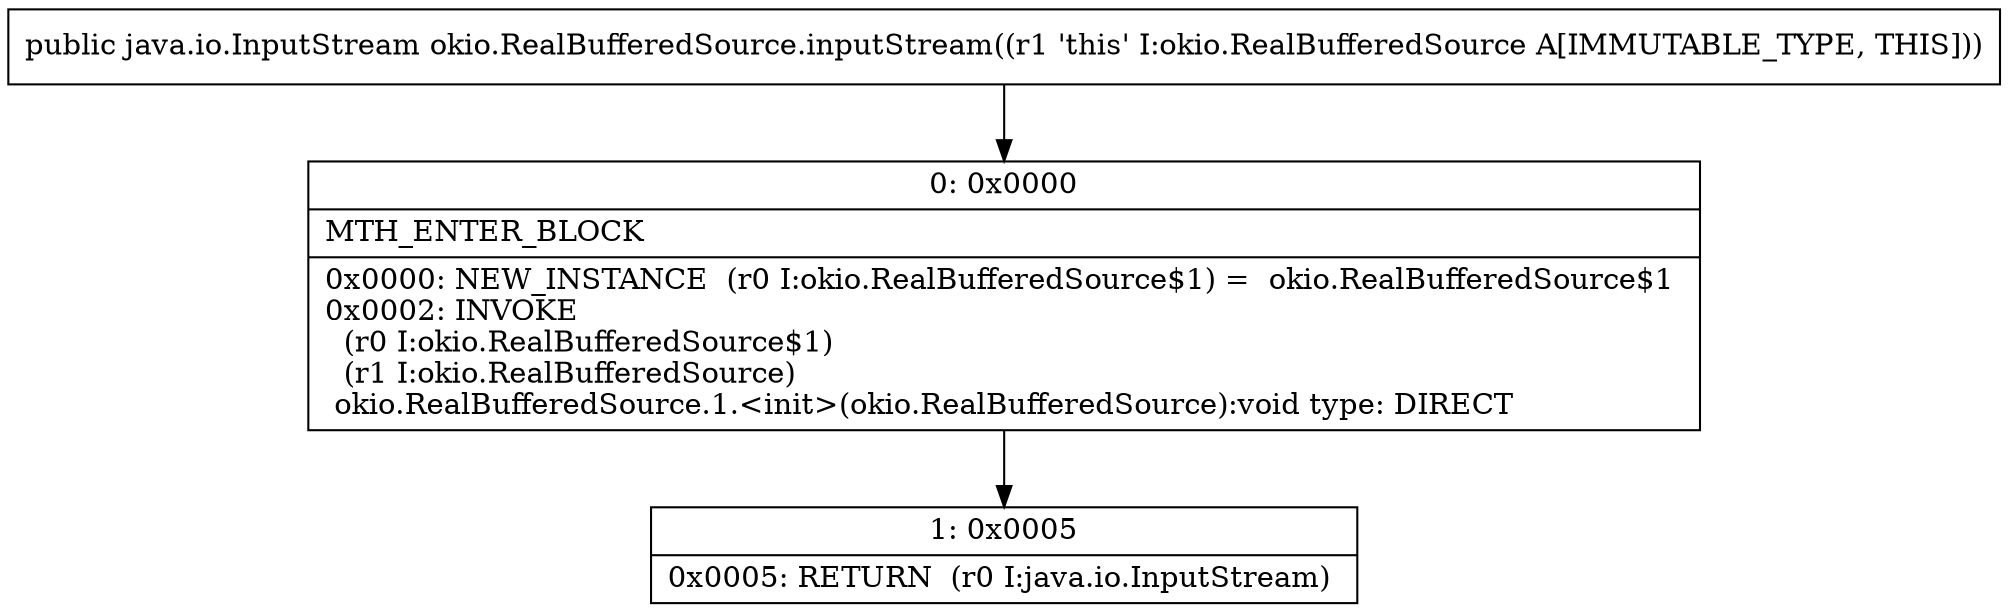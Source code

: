 digraph "CFG forokio.RealBufferedSource.inputStream()Ljava\/io\/InputStream;" {
Node_0 [shape=record,label="{0\:\ 0x0000|MTH_ENTER_BLOCK\l|0x0000: NEW_INSTANCE  (r0 I:okio.RealBufferedSource$1) =  okio.RealBufferedSource$1 \l0x0002: INVOKE  \l  (r0 I:okio.RealBufferedSource$1)\l  (r1 I:okio.RealBufferedSource)\l okio.RealBufferedSource.1.\<init\>(okio.RealBufferedSource):void type: DIRECT \l}"];
Node_1 [shape=record,label="{1\:\ 0x0005|0x0005: RETURN  (r0 I:java.io.InputStream) \l}"];
MethodNode[shape=record,label="{public java.io.InputStream okio.RealBufferedSource.inputStream((r1 'this' I:okio.RealBufferedSource A[IMMUTABLE_TYPE, THIS])) }"];
MethodNode -> Node_0;
Node_0 -> Node_1;
}


